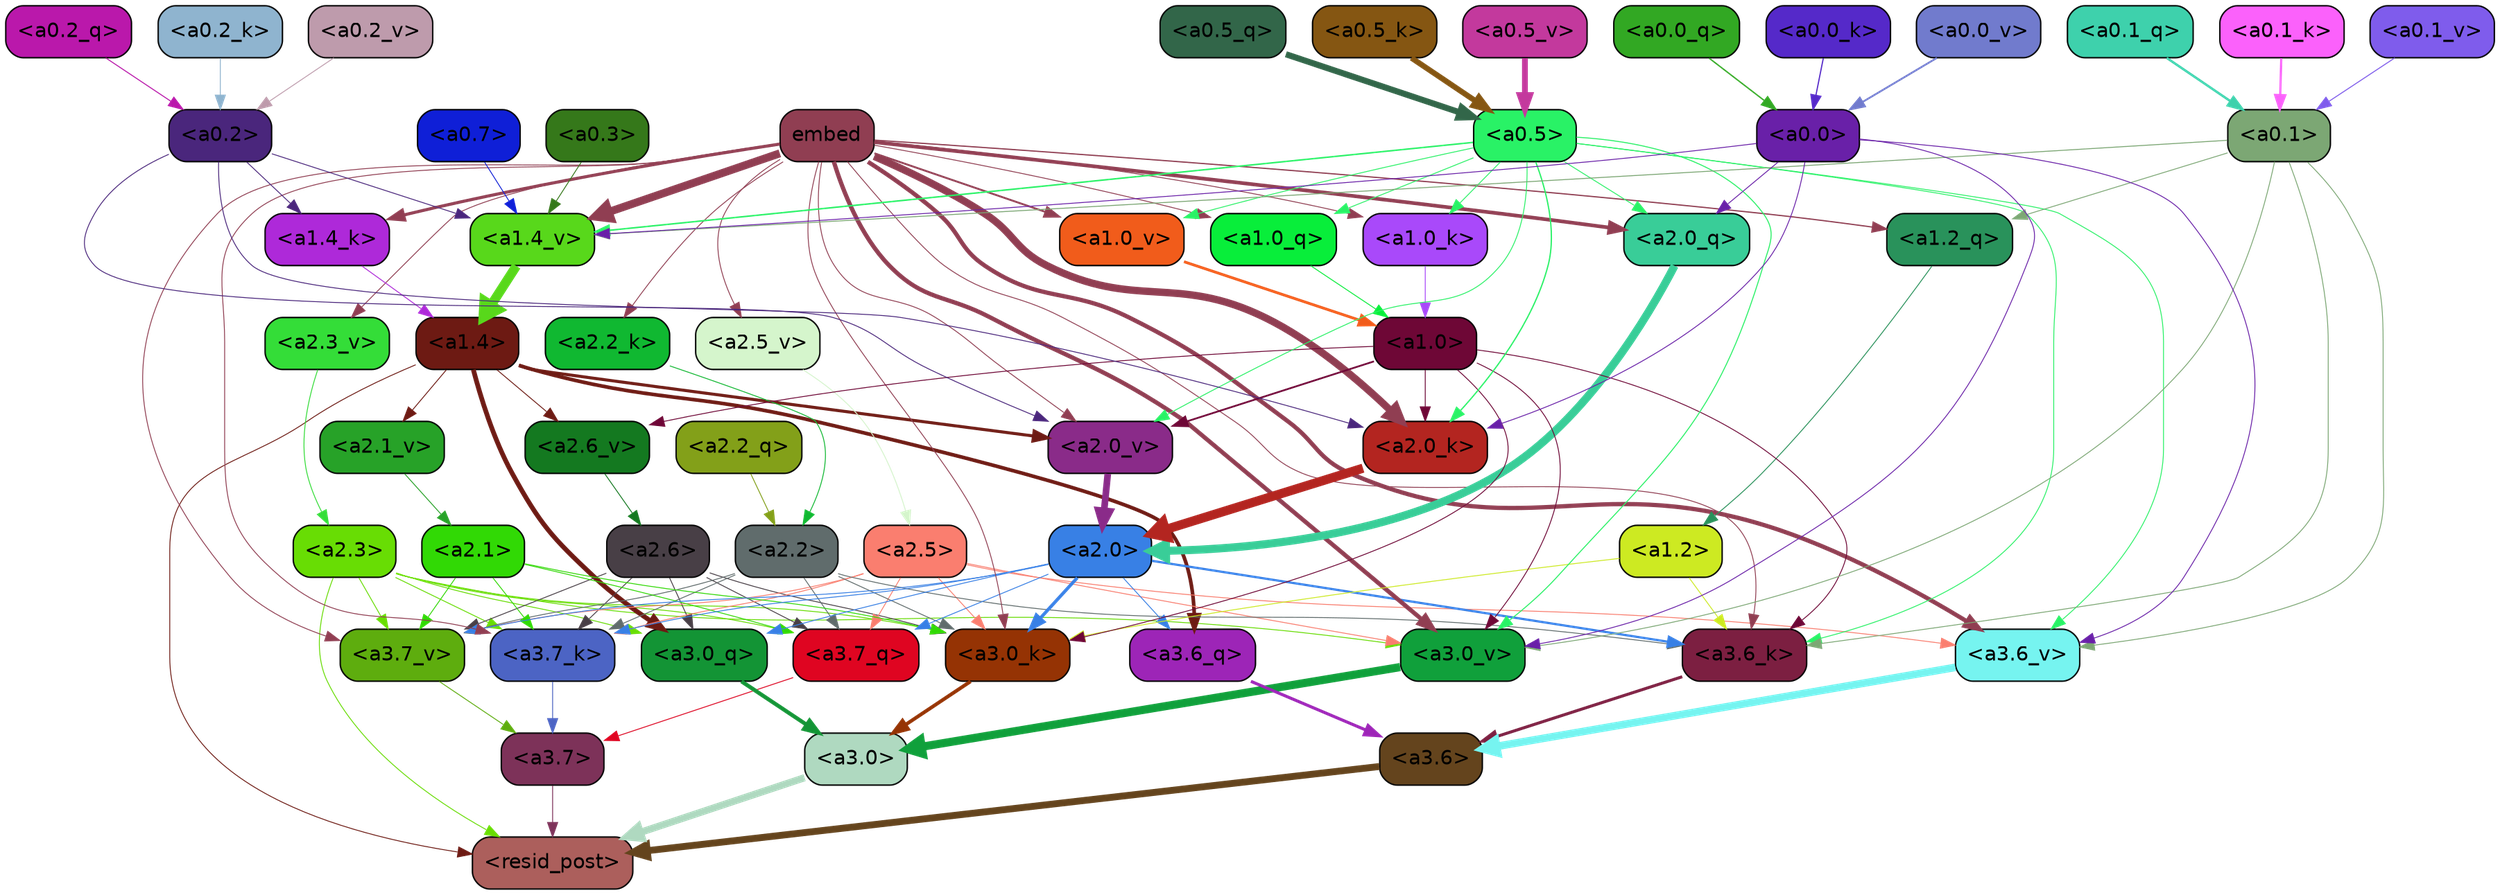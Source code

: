 strict digraph "" {
	graph [bgcolor=transparent,
		layout=dot,
		overlap=false,
		splines=true
	];
	"<a3.7>"	[color=black,
		fillcolor="#7d3259",
		fontname=Helvetica,
		shape=box,
		style="filled, rounded"];
	"<resid_post>"	[color=black,
		fillcolor="#ac5f5c",
		fontname=Helvetica,
		shape=box,
		style="filled, rounded"];
	"<a3.7>" -> "<resid_post>"	[color="#7d3259",
		penwidth=0.6];
	"<a3.6>"	[color=black,
		fillcolor="#64441d",
		fontname=Helvetica,
		shape=box,
		style="filled, rounded"];
	"<a3.6>" -> "<resid_post>"	[color="#64441d",
		penwidth=4.753257989883423];
	"<a3.0>"	[color=black,
		fillcolor="#afd9c0",
		fontname=Helvetica,
		shape=box,
		style="filled, rounded"];
	"<a3.0>" -> "<resid_post>"	[color="#afd9c0",
		penwidth=4.90053927898407];
	"<a2.3>"	[color=black,
		fillcolor="#68dd04",
		fontname=Helvetica,
		shape=box,
		style="filled, rounded"];
	"<a2.3>" -> "<resid_post>"	[color="#68dd04",
		penwidth=0.6];
	"<a3.7_q>"	[color=black,
		fillcolor="#df0521",
		fontname=Helvetica,
		shape=box,
		style="filled, rounded"];
	"<a2.3>" -> "<a3.7_q>"	[color="#68dd04",
		penwidth=0.6];
	"<a3.0_q>"	[color=black,
		fillcolor="#139435",
		fontname=Helvetica,
		shape=box,
		style="filled, rounded"];
	"<a2.3>" -> "<a3.0_q>"	[color="#68dd04",
		penwidth=0.6];
	"<a3.7_k>"	[color=black,
		fillcolor="#4c64c4",
		fontname=Helvetica,
		shape=box,
		style="filled, rounded"];
	"<a2.3>" -> "<a3.7_k>"	[color="#68dd04",
		penwidth=0.6];
	"<a3.0_k>"	[color=black,
		fillcolor="#953304",
		fontname=Helvetica,
		shape=box,
		style="filled, rounded"];
	"<a2.3>" -> "<a3.0_k>"	[color="#68dd04",
		penwidth=0.6];
	"<a3.7_v>"	[color=black,
		fillcolor="#5ead0e",
		fontname=Helvetica,
		shape=box,
		style="filled, rounded"];
	"<a2.3>" -> "<a3.7_v>"	[color="#68dd04",
		penwidth=0.6];
	"<a3.0_v>"	[color=black,
		fillcolor="#10a03b",
		fontname=Helvetica,
		shape=box,
		style="filled, rounded"];
	"<a2.3>" -> "<a3.0_v>"	[color="#68dd04",
		penwidth=0.6];
	"<a1.4>"	[color=black,
		fillcolor="#6d1a13",
		fontname=Helvetica,
		shape=box,
		style="filled, rounded"];
	"<a1.4>" -> "<resid_post>"	[color="#6d1a13",
		penwidth=0.6];
	"<a3.6_q>"	[color=black,
		fillcolor="#9d25b7",
		fontname=Helvetica,
		shape=box,
		style="filled, rounded"];
	"<a1.4>" -> "<a3.6_q>"	[color="#6d1a13",
		penwidth=2.5149343013763428];
	"<a1.4>" -> "<a3.0_q>"	[color="#6d1a13",
		penwidth=3.2760138511657715];
	"<a2.6_v>"	[color=black,
		fillcolor="#147920",
		fontname=Helvetica,
		shape=box,
		style="filled, rounded"];
	"<a1.4>" -> "<a2.6_v>"	[color="#6d1a13",
		penwidth=0.6];
	"<a2.1_v>"	[color=black,
		fillcolor="#27a228",
		fontname=Helvetica,
		shape=box,
		style="filled, rounded"];
	"<a1.4>" -> "<a2.1_v>"	[color="#6d1a13",
		penwidth=0.6];
	"<a2.0_v>"	[color=black,
		fillcolor="#8a2b89",
		fontname=Helvetica,
		shape=box,
		style="filled, rounded"];
	"<a1.4>" -> "<a2.0_v>"	[color="#6d1a13",
		penwidth=2.0870713144540787];
	"<a3.7_q>" -> "<a3.7>"	[color="#df0521",
		penwidth=0.6];
	"<a3.6_q>" -> "<a3.6>"	[color="#9d25b7",
		penwidth=2.091020345687866];
	"<a3.0_q>" -> "<a3.0>"	[color="#139435",
		penwidth=2.7421876192092896];
	"<a3.7_k>" -> "<a3.7>"	[color="#4c64c4",
		penwidth=0.6];
	"<a3.6_k>"	[color=black,
		fillcolor="#7c1f41",
		fontname=Helvetica,
		shape=box,
		style="filled, rounded"];
	"<a3.6_k>" -> "<a3.6>"	[color="#7c1f41",
		penwidth=2.048597991466522];
	"<a3.0_k>" -> "<a3.0>"	[color="#953304",
		penwidth=2.476402521133423];
	"<a3.7_v>" -> "<a3.7>"	[color="#5ead0e",
		penwidth=0.6];
	"<a3.6_v>"	[color=black,
		fillcolor="#76f4f0",
		fontname=Helvetica,
		shape=box,
		style="filled, rounded"];
	"<a3.6_v>" -> "<a3.6>"	[color="#76f4f0",
		penwidth=5.2550448179244995];
	"<a3.0_v>" -> "<a3.0>"	[color="#10a03b",
		penwidth=5.652270674705505];
	"<a2.6>"	[color=black,
		fillcolor="#483f46",
		fontname=Helvetica,
		shape=box,
		style="filled, rounded"];
	"<a2.6>" -> "<a3.7_q>"	[color="#483f46",
		penwidth=0.6];
	"<a2.6>" -> "<a3.0_q>"	[color="#483f46",
		penwidth=0.6];
	"<a2.6>" -> "<a3.7_k>"	[color="#483f46",
		penwidth=0.6];
	"<a2.6>" -> "<a3.0_k>"	[color="#483f46",
		penwidth=0.6];
	"<a2.6>" -> "<a3.7_v>"	[color="#483f46",
		penwidth=0.6];
	"<a2.5>"	[color=black,
		fillcolor="#fa7e6f",
		fontname=Helvetica,
		shape=box,
		style="filled, rounded"];
	"<a2.5>" -> "<a3.7_q>"	[color="#fa7e6f",
		penwidth=0.6];
	"<a2.5>" -> "<a3.7_k>"	[color="#fa7e6f",
		penwidth=0.6];
	"<a2.5>" -> "<a3.0_k>"	[color="#fa7e6f",
		penwidth=0.6];
	"<a2.5>" -> "<a3.7_v>"	[color="#fa7e6f",
		penwidth=0.6];
	"<a2.5>" -> "<a3.6_v>"	[color="#fa7e6f",
		penwidth=0.6];
	"<a2.5>" -> "<a3.0_v>"	[color="#fa7e6f",
		penwidth=0.6];
	"<a2.2>"	[color=black,
		fillcolor="#606c6c",
		fontname=Helvetica,
		shape=box,
		style="filled, rounded"];
	"<a2.2>" -> "<a3.7_q>"	[color="#606c6c",
		penwidth=0.6];
	"<a2.2>" -> "<a3.7_k>"	[color="#606c6c",
		penwidth=0.6];
	"<a2.2>" -> "<a3.6_k>"	[color="#606c6c",
		penwidth=0.6];
	"<a2.2>" -> "<a3.0_k>"	[color="#606c6c",
		penwidth=0.6];
	"<a2.2>" -> "<a3.7_v>"	[color="#606c6c",
		penwidth=0.6];
	"<a2.1>"	[color=black,
		fillcolor="#31d905",
		fontname=Helvetica,
		shape=box,
		style="filled, rounded"];
	"<a2.1>" -> "<a3.7_q>"	[color="#31d905",
		penwidth=0.6];
	"<a2.1>" -> "<a3.7_k>"	[color="#31d905",
		penwidth=0.6];
	"<a2.1>" -> "<a3.0_k>"	[color="#31d905",
		penwidth=0.6];
	"<a2.1>" -> "<a3.7_v>"	[color="#31d905",
		penwidth=0.6];
	"<a2.0>"	[color=black,
		fillcolor="#3880e5",
		fontname=Helvetica,
		shape=box,
		style="filled, rounded"];
	"<a2.0>" -> "<a3.7_q>"	[color="#3880e5",
		penwidth=0.6];
	"<a2.0>" -> "<a3.6_q>"	[color="#3880e5",
		penwidth=0.6];
	"<a2.0>" -> "<a3.0_q>"	[color="#3880e5",
		penwidth=0.6];
	"<a2.0>" -> "<a3.7_k>"	[color="#3880e5",
		penwidth=0.6];
	"<a2.0>" -> "<a3.6_k>"	[color="#3880e5",
		penwidth=1.5290023684501648];
	"<a2.0>" -> "<a3.0_k>"	[color="#3880e5",
		penwidth=2.2635570764541626];
	"<a2.0>" -> "<a3.7_v>"	[color="#3880e5",
		penwidth=0.6];
	embed	[color=black,
		fillcolor="#903e52",
		fontname=Helvetica,
		shape=box,
		style="filled, rounded"];
	embed -> "<a3.7_k>"	[color="#903e52",
		penwidth=0.6];
	embed -> "<a3.6_k>"	[color="#903e52",
		penwidth=0.6];
	embed -> "<a3.0_k>"	[color="#903e52",
		penwidth=0.6];
	embed -> "<a3.7_v>"	[color="#903e52",
		penwidth=0.6];
	embed -> "<a3.6_v>"	[color="#903e52",
		penwidth=2.9556376338005066];
	embed -> "<a3.0_v>"	[color="#903e52",
		penwidth=2.972973108291626];
	"<a2.0_q>"	[color=black,
		fillcolor="#39cd98",
		fontname=Helvetica,
		shape=box,
		style="filled, rounded"];
	embed -> "<a2.0_q>"	[color="#903e52",
		penwidth=2.522909115999937];
	"<a2.2_k>"	[color=black,
		fillcolor="#10b831",
		fontname=Helvetica,
		shape=box,
		style="filled, rounded"];
	embed -> "<a2.2_k>"	[color="#903e52",
		penwidth=0.6];
	"<a2.0_k>"	[color=black,
		fillcolor="#b32520",
		fontname=Helvetica,
		shape=box,
		style="filled, rounded"];
	embed -> "<a2.0_k>"	[color="#903e52",
		penwidth=5.094568967819214];
	"<a2.5_v>"	[color=black,
		fillcolor="#d5f5cc",
		fontname=Helvetica,
		shape=box,
		style="filled, rounded"];
	embed -> "<a2.5_v>"	[color="#903e52",
		penwidth=0.6];
	"<a2.3_v>"	[color=black,
		fillcolor="#34dd38",
		fontname=Helvetica,
		shape=box,
		style="filled, rounded"];
	embed -> "<a2.3_v>"	[color="#903e52",
		penwidth=0.6];
	embed -> "<a2.0_v>"	[color="#903e52",
		penwidth=0.6];
	"<a1.2_q>"	[color=black,
		fillcolor="#29925b",
		fontname=Helvetica,
		shape=box,
		style="filled, rounded"];
	embed -> "<a1.2_q>"	[color="#903e52",
		penwidth=0.8520002365112305];
	"<a1.0_q>"	[color=black,
		fillcolor="#08ee3a",
		fontname=Helvetica,
		shape=box,
		style="filled, rounded"];
	embed -> "<a1.0_q>"	[color="#903e52",
		penwidth=0.6];
	"<a1.4_k>"	[color=black,
		fillcolor="#ae29d9",
		fontname=Helvetica,
		shape=box,
		style="filled, rounded"];
	embed -> "<a1.4_k>"	[color="#903e52",
		penwidth=2.115079402923584];
	"<a1.0_k>"	[color=black,
		fillcolor="#a949fa",
		fontname=Helvetica,
		shape=box,
		style="filled, rounded"];
	embed -> "<a1.0_k>"	[color="#903e52",
		penwidth=0.6];
	"<a1.4_v>"	[color=black,
		fillcolor="#58d81b",
		fontname=Helvetica,
		shape=box,
		style="filled, rounded"];
	embed -> "<a1.4_v>"	[color="#903e52",
		penwidth=5.504090070724487];
	"<a1.0_v>"	[color=black,
		fillcolor="#f15c1b",
		fontname=Helvetica,
		shape=box,
		style="filled, rounded"];
	embed -> "<a1.0_v>"	[color="#903e52",
		penwidth=1.2935692071914673];
	"<a1.2>"	[color=black,
		fillcolor="#cdea22",
		fontname=Helvetica,
		shape=box,
		style="filled, rounded"];
	"<a1.2>" -> "<a3.6_k>"	[color="#cdea22",
		penwidth=0.6];
	"<a1.2>" -> "<a3.0_k>"	[color="#cdea22",
		penwidth=0.6];
	"<a1.0>"	[color=black,
		fillcolor="#6e0736",
		fontname=Helvetica,
		shape=box,
		style="filled, rounded"];
	"<a1.0>" -> "<a3.6_k>"	[color="#6e0736",
		penwidth=0.6];
	"<a1.0>" -> "<a3.0_k>"	[color="#6e0736",
		penwidth=0.6];
	"<a1.0>" -> "<a3.0_v>"	[color="#6e0736",
		penwidth=0.6];
	"<a1.0>" -> "<a2.0_k>"	[color="#6e0736",
		penwidth=0.6];
	"<a1.0>" -> "<a2.6_v>"	[color="#6e0736",
		penwidth=0.6];
	"<a1.0>" -> "<a2.0_v>"	[color="#6e0736",
		penwidth=1.2152502536773682];
	"<a0.5>"	[color=black,
		fillcolor="#29f266",
		fontname=Helvetica,
		shape=box,
		style="filled, rounded"];
	"<a0.5>" -> "<a3.6_k>"	[color="#29f266",
		penwidth=0.6];
	"<a0.5>" -> "<a3.6_v>"	[color="#29f266",
		penwidth=0.6];
	"<a0.5>" -> "<a3.0_v>"	[color="#29f266",
		penwidth=0.6790935099124908];
	"<a0.5>" -> "<a2.0_q>"	[color="#29f266",
		penwidth=0.6];
	"<a0.5>" -> "<a2.0_k>"	[color="#29f266",
		penwidth=0.8835153579711914];
	"<a0.5>" -> "<a2.0_v>"	[color="#29f266",
		penwidth=0.6];
	"<a0.5>" -> "<a1.0_q>"	[color="#29f266",
		penwidth=0.6];
	"<a0.5>" -> "<a1.0_k>"	[color="#29f266",
		penwidth=0.6];
	"<a0.5>" -> "<a1.4_v>"	[color="#29f266",
		penwidth=1.022335171699524];
	"<a0.5>" -> "<a1.0_v>"	[color="#29f266",
		penwidth=0.6];
	"<a0.1>"	[color=black,
		fillcolor="#7ca774",
		fontname=Helvetica,
		shape=box,
		style="filled, rounded"];
	"<a0.1>" -> "<a3.6_k>"	[color="#7ca774",
		penwidth=0.6];
	"<a0.1>" -> "<a3.6_v>"	[color="#7ca774",
		penwidth=0.6];
	"<a0.1>" -> "<a3.0_v>"	[color="#7ca774",
		penwidth=0.6];
	"<a0.1>" -> "<a1.2_q>"	[color="#7ca774",
		penwidth=0.6];
	"<a0.1>" -> "<a1.4_v>"	[color="#7ca774",
		penwidth=0.6438122987747192];
	"<a0.0>"	[color=black,
		fillcolor="#6920a8",
		fontname=Helvetica,
		shape=box,
		style="filled, rounded"];
	"<a0.0>" -> "<a3.6_v>"	[color="#6920a8",
		penwidth=0.6];
	"<a0.0>" -> "<a3.0_v>"	[color="#6920a8",
		penwidth=0.6];
	"<a0.0>" -> "<a2.0_q>"	[color="#6920a8",
		penwidth=0.6];
	"<a0.0>" -> "<a2.0_k>"	[color="#6920a8",
		penwidth=0.6];
	"<a0.0>" -> "<a1.4_v>"	[color="#6920a8",
		penwidth=0.6];
	"<a2.2_q>"	[color=black,
		fillcolor="#83a019",
		fontname=Helvetica,
		shape=box,
		style="filled, rounded"];
	"<a2.2_q>" -> "<a2.2>"	[color="#83a019",
		penwidth=0.6];
	"<a2.0_q>" -> "<a2.0>"	[color="#39cd98",
		penwidth=5.557696580886841];
	"<a2.2_k>" -> "<a2.2>"	[color="#10b831",
		penwidth=0.6];
	"<a2.0_k>" -> "<a2.0>"	[color="#b32520",
		penwidth=6.320472955703735];
	"<a2.6_v>" -> "<a2.6>"	[color="#147920",
		penwidth=0.6];
	"<a2.5_v>" -> "<a2.5>"	[color="#d5f5cc",
		penwidth=0.6];
	"<a2.3_v>" -> "<a2.3>"	[color="#34dd38",
		penwidth=0.6];
	"<a2.1_v>" -> "<a2.1>"	[color="#27a228",
		penwidth=0.6];
	"<a2.0_v>" -> "<a2.0>"	[color="#8a2b89",
		penwidth=4.611755967140198];
	"<a0.2>"	[color=black,
		fillcolor="#4a267c",
		fontname=Helvetica,
		shape=box,
		style="filled, rounded"];
	"<a0.2>" -> "<a2.0_k>"	[color="#4a267c",
		penwidth=0.6];
	"<a0.2>" -> "<a2.0_v>"	[color="#4a267c",
		penwidth=0.6];
	"<a0.2>" -> "<a1.4_k>"	[color="#4a267c",
		penwidth=0.6];
	"<a0.2>" -> "<a1.4_v>"	[color="#4a267c",
		penwidth=0.6];
	"<a1.2_q>" -> "<a1.2>"	[color="#29925b",
		penwidth=0.6145738363265991];
	"<a1.0_q>" -> "<a1.0>"	[color="#08ee3a",
		penwidth=0.6];
	"<a1.4_k>" -> "<a1.4>"	[color="#ae29d9",
		penwidth=0.6];
	"<a1.0_k>" -> "<a1.0>"	[color="#a949fa",
		penwidth=0.6];
	"<a1.4_v>" -> "<a1.4>"	[color="#58d81b",
		penwidth=6.5241758823394775];
	"<a1.0_v>" -> "<a1.0>"	[color="#f15c1b",
		penwidth=1.8809151649475098];
	"<a0.7>"	[color=black,
		fillcolor="#0f1fd7",
		fontname=Helvetica,
		shape=box,
		style="filled, rounded"];
	"<a0.7>" -> "<a1.4_v>"	[color="#0f1fd7",
		penwidth=0.6];
	"<a0.3>"	[color=black,
		fillcolor="#35781a",
		fontname=Helvetica,
		shape=box,
		style="filled, rounded"];
	"<a0.3>" -> "<a1.4_v>"	[color="#35781a",
		penwidth=0.6];
	"<a0.5_q>"	[color=black,
		fillcolor="#326649",
		fontname=Helvetica,
		shape=box,
		style="filled, rounded"];
	"<a0.5_q>" -> "<a0.5>"	[color="#326649",
		penwidth=4.2370394468307495];
	"<a0.2_q>"	[color=black,
		fillcolor="#ba18ab",
		fontname=Helvetica,
		shape=box,
		style="filled, rounded"];
	"<a0.2_q>" -> "<a0.2>"	[color="#ba18ab",
		penwidth=0.6822714805603027];
	"<a0.1_q>"	[color=black,
		fillcolor="#3ed1ac",
		fontname=Helvetica,
		shape=box,
		style="filled, rounded"];
	"<a0.1_q>" -> "<a0.1>"	[color="#3ed1ac",
		penwidth=1.6176555156707764];
	"<a0.0_q>"	[color=black,
		fillcolor="#32a823",
		fontname=Helvetica,
		shape=box,
		style="filled, rounded"];
	"<a0.0_q>" -> "<a0.0>"	[color="#32a823",
		penwidth=0.9359095096588135];
	"<a0.5_k>"	[color=black,
		fillcolor="#855612",
		fontname=Helvetica,
		shape=box,
		style="filled, rounded"];
	"<a0.5_k>" -> "<a0.5>"	[color="#855612",
		penwidth=3.8599258065223694];
	"<a0.2_k>"	[color=black,
		fillcolor="#8fb4cf",
		fontname=Helvetica,
		shape=box,
		style="filled, rounded"];
	"<a0.2_k>" -> "<a0.2>"	[color="#8fb4cf",
		penwidth=0.6];
	"<a0.1_k>"	[color=black,
		fillcolor="#fb61fb",
		fontname=Helvetica,
		shape=box,
		style="filled, rounded"];
	"<a0.1_k>" -> "<a0.1>"	[color="#fb61fb",
		penwidth=1.5140717029571533];
	"<a0.0_k>"	[color=black,
		fillcolor="#5529c9",
		fontname=Helvetica,
		shape=box,
		style="filled, rounded"];
	"<a0.0_k>" -> "<a0.0>"	[color="#5529c9",
		penwidth=0.8258748054504395];
	"<a0.5_v>"	[color=black,
		fillcolor="#c3399d",
		fontname=Helvetica,
		shape=box,
		style="filled, rounded"];
	"<a0.5_v>" -> "<a0.5>"	[color="#c3399d",
		penwidth=4.0173709988594055];
	"<a0.2_v>"	[color=black,
		fillcolor="#be9bac",
		fontname=Helvetica,
		shape=box,
		style="filled, rounded"];
	"<a0.2_v>" -> "<a0.2>"	[color="#be9bac",
		penwidth=0.6];
	"<a0.1_v>"	[color=black,
		fillcolor="#7f5cec",
		fontname=Helvetica,
		shape=box,
		style="filled, rounded"];
	"<a0.1_v>" -> "<a0.1>"	[color="#7f5cec",
		penwidth=0.6690568923950195];
	"<a0.0_v>"	[color=black,
		fillcolor="#717bcd",
		fontname=Helvetica,
		shape=box,
		style="filled, rounded"];
	"<a0.0_v>" -> "<a0.0>"	[color="#717bcd",
		penwidth=1.2524418830871582];
}
